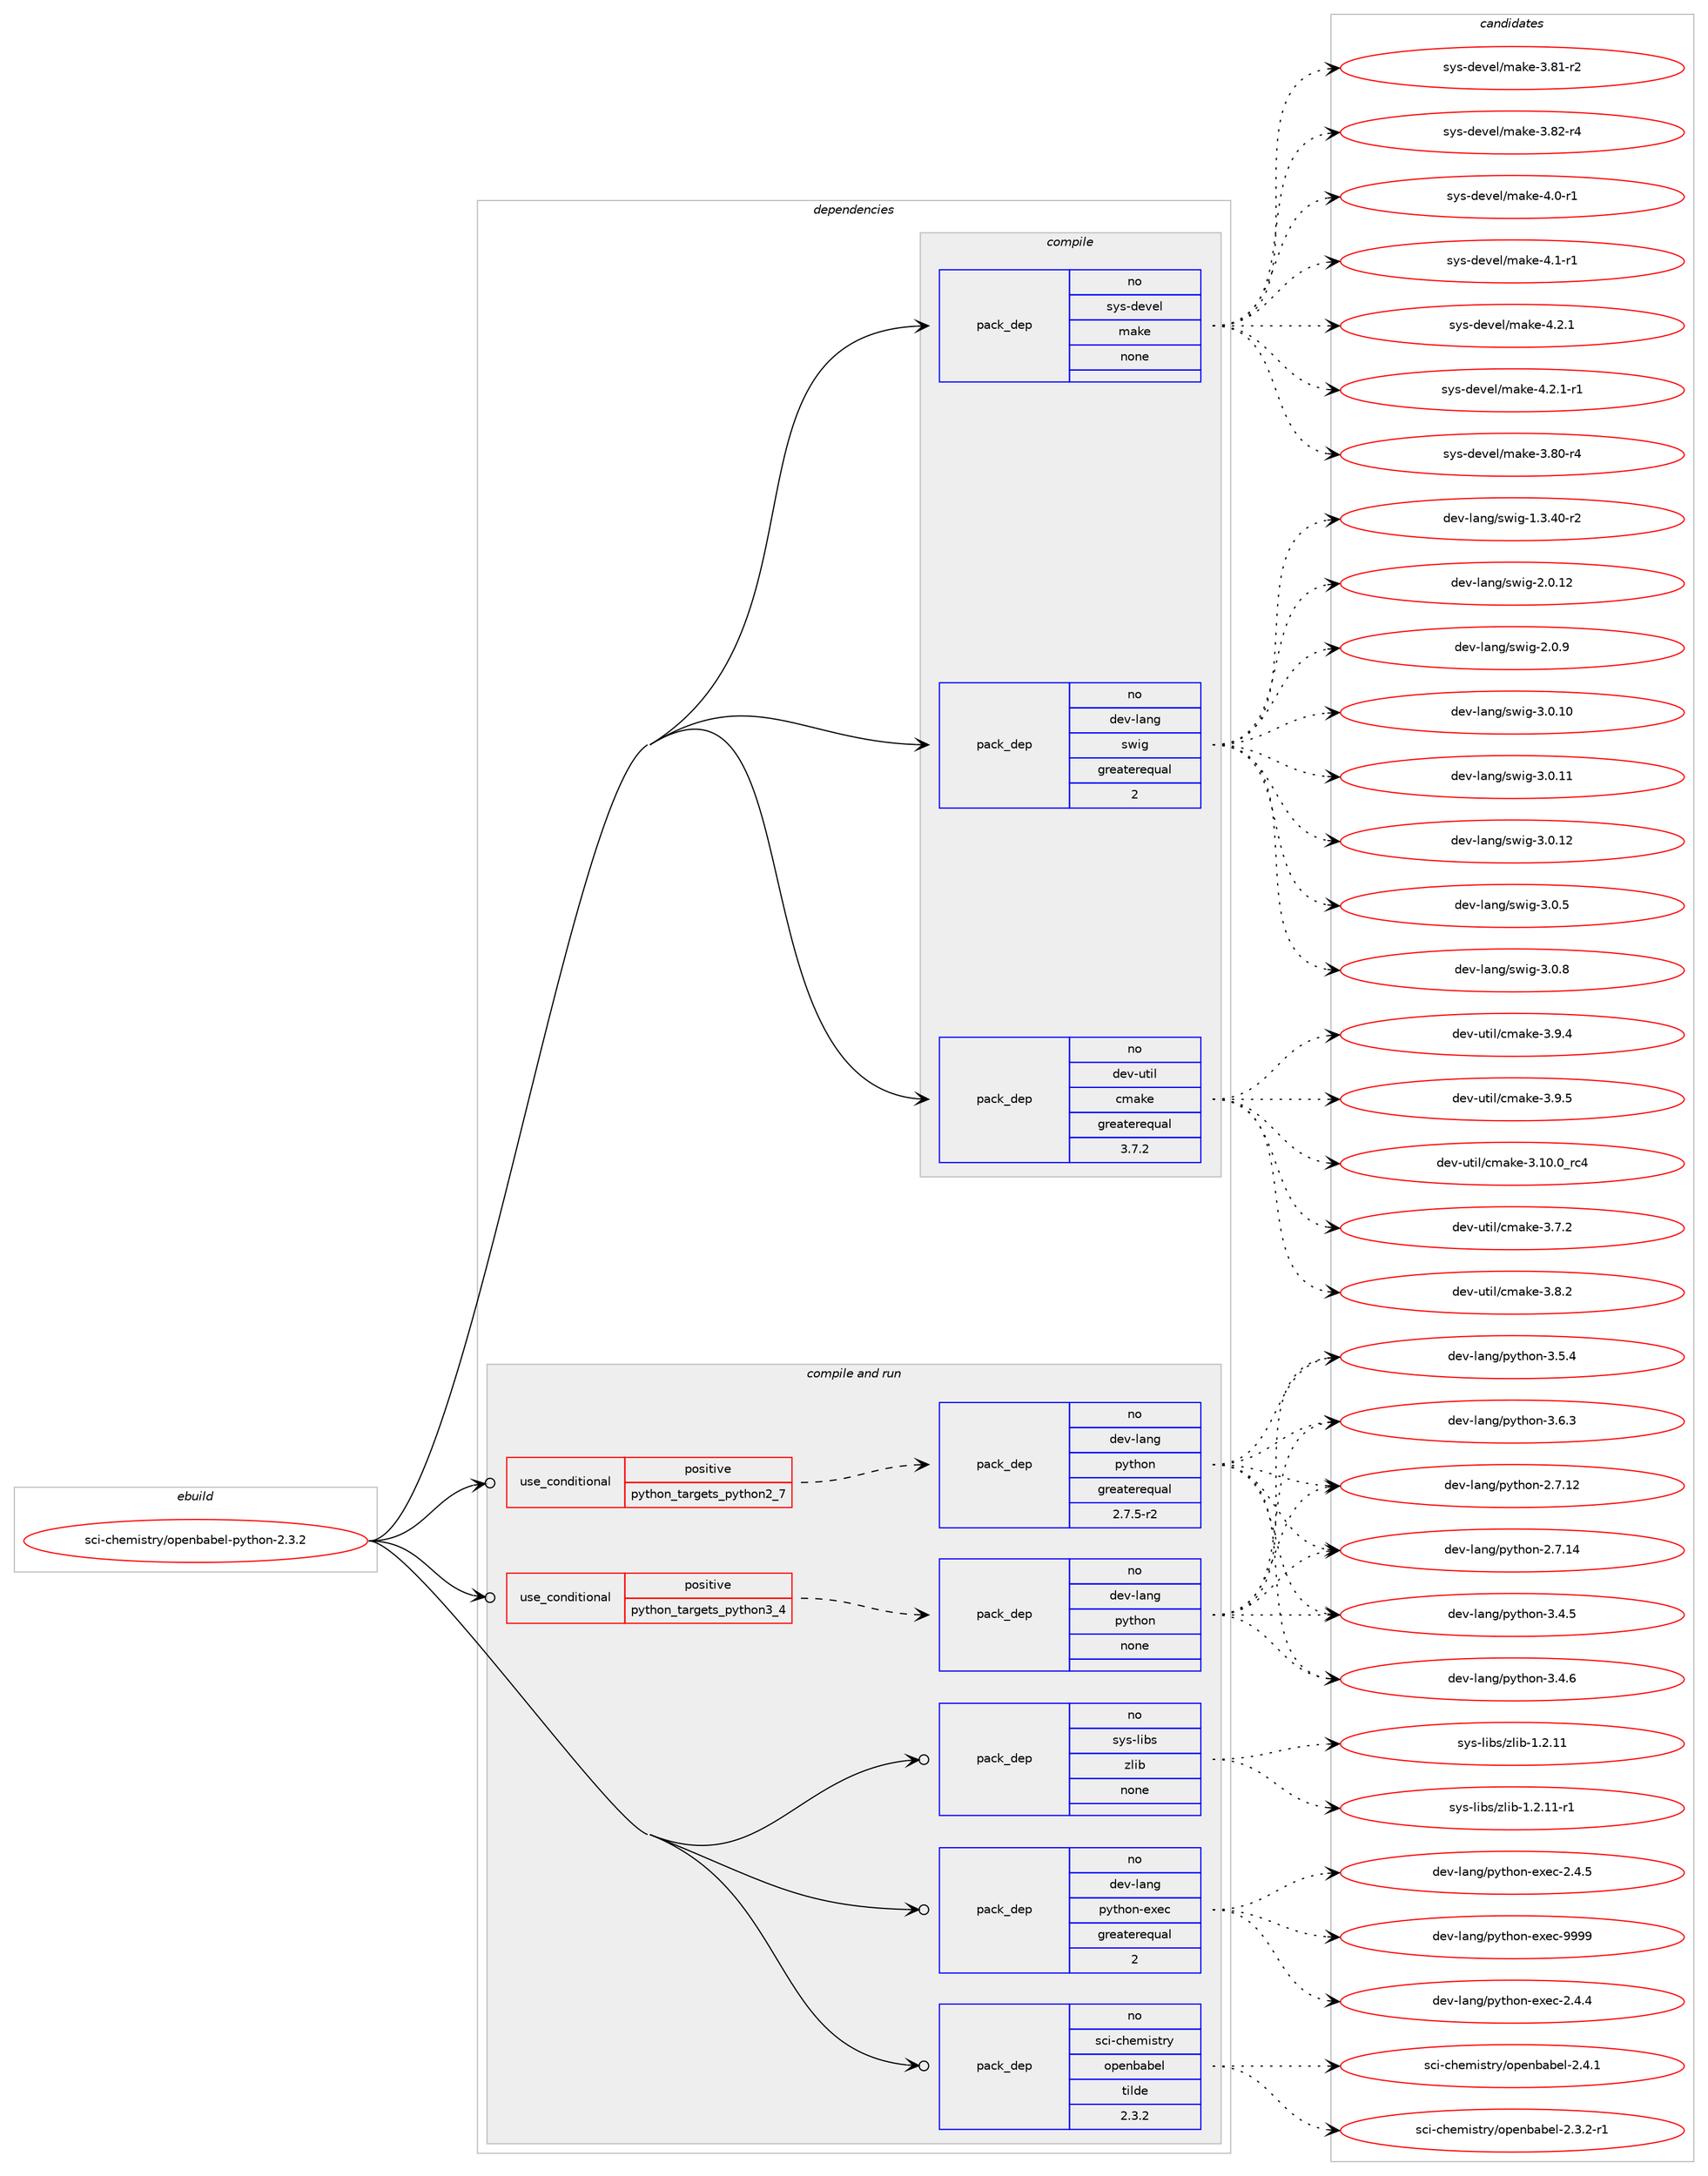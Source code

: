 digraph prolog {

# *************
# Graph options
# *************

newrank=true;
concentrate=true;
compound=true;
graph [rankdir=LR,fontname=Helvetica,fontsize=10,ranksep=1.5];#, ranksep=2.5, nodesep=0.2];
edge  [arrowhead=vee];
node  [fontname=Helvetica,fontsize=10];

# **********
# The ebuild
# **********

subgraph cluster_leftcol {
color=gray;
rank=same;
label=<<i>ebuild</i>>;
id [label="sci-chemistry/openbabel-python-2.3.2", color=red, width=4, href="../sci-chemistry/openbabel-python-2.3.2.svg"];
}

# ****************
# The dependencies
# ****************

subgraph cluster_midcol {
color=gray;
label=<<i>dependencies</i>>;
subgraph cluster_compile {
fillcolor="#eeeeee";
style=filled;
label=<<i>compile</i>>;
subgraph pack329376 {
dependency446842 [label=<<TABLE BORDER="0" CELLBORDER="1" CELLSPACING="0" CELLPADDING="4" WIDTH="220"><TR><TD ROWSPAN="6" CELLPADDING="30">pack_dep</TD></TR><TR><TD WIDTH="110">no</TD></TR><TR><TD>dev-lang</TD></TR><TR><TD>swig</TD></TR><TR><TD>greaterequal</TD></TR><TR><TD>2</TD></TR></TABLE>>, shape=none, color=blue];
}
id:e -> dependency446842:w [weight=20,style="solid",arrowhead="vee"];
subgraph pack329377 {
dependency446843 [label=<<TABLE BORDER="0" CELLBORDER="1" CELLSPACING="0" CELLPADDING="4" WIDTH="220"><TR><TD ROWSPAN="6" CELLPADDING="30">pack_dep</TD></TR><TR><TD WIDTH="110">no</TD></TR><TR><TD>dev-util</TD></TR><TR><TD>cmake</TD></TR><TR><TD>greaterequal</TD></TR><TR><TD>3.7.2</TD></TR></TABLE>>, shape=none, color=blue];
}
id:e -> dependency446843:w [weight=20,style="solid",arrowhead="vee"];
subgraph pack329378 {
dependency446844 [label=<<TABLE BORDER="0" CELLBORDER="1" CELLSPACING="0" CELLPADDING="4" WIDTH="220"><TR><TD ROWSPAN="6" CELLPADDING="30">pack_dep</TD></TR><TR><TD WIDTH="110">no</TD></TR><TR><TD>sys-devel</TD></TR><TR><TD>make</TD></TR><TR><TD>none</TD></TR><TR><TD></TD></TR></TABLE>>, shape=none, color=blue];
}
id:e -> dependency446844:w [weight=20,style="solid",arrowhead="vee"];
}
subgraph cluster_compileandrun {
fillcolor="#eeeeee";
style=filled;
label=<<i>compile and run</i>>;
subgraph cond109690 {
dependency446845 [label=<<TABLE BORDER="0" CELLBORDER="1" CELLSPACING="0" CELLPADDING="4"><TR><TD ROWSPAN="3" CELLPADDING="10">use_conditional</TD></TR><TR><TD>positive</TD></TR><TR><TD>python_targets_python2_7</TD></TR></TABLE>>, shape=none, color=red];
subgraph pack329379 {
dependency446846 [label=<<TABLE BORDER="0" CELLBORDER="1" CELLSPACING="0" CELLPADDING="4" WIDTH="220"><TR><TD ROWSPAN="6" CELLPADDING="30">pack_dep</TD></TR><TR><TD WIDTH="110">no</TD></TR><TR><TD>dev-lang</TD></TR><TR><TD>python</TD></TR><TR><TD>greaterequal</TD></TR><TR><TD>2.7.5-r2</TD></TR></TABLE>>, shape=none, color=blue];
}
dependency446845:e -> dependency446846:w [weight=20,style="dashed",arrowhead="vee"];
}
id:e -> dependency446845:w [weight=20,style="solid",arrowhead="odotvee"];
subgraph cond109691 {
dependency446847 [label=<<TABLE BORDER="0" CELLBORDER="1" CELLSPACING="0" CELLPADDING="4"><TR><TD ROWSPAN="3" CELLPADDING="10">use_conditional</TD></TR><TR><TD>positive</TD></TR><TR><TD>python_targets_python3_4</TD></TR></TABLE>>, shape=none, color=red];
subgraph pack329380 {
dependency446848 [label=<<TABLE BORDER="0" CELLBORDER="1" CELLSPACING="0" CELLPADDING="4" WIDTH="220"><TR><TD ROWSPAN="6" CELLPADDING="30">pack_dep</TD></TR><TR><TD WIDTH="110">no</TD></TR><TR><TD>dev-lang</TD></TR><TR><TD>python</TD></TR><TR><TD>none</TD></TR><TR><TD></TD></TR></TABLE>>, shape=none, color=blue];
}
dependency446847:e -> dependency446848:w [weight=20,style="dashed",arrowhead="vee"];
}
id:e -> dependency446847:w [weight=20,style="solid",arrowhead="odotvee"];
subgraph pack329381 {
dependency446849 [label=<<TABLE BORDER="0" CELLBORDER="1" CELLSPACING="0" CELLPADDING="4" WIDTH="220"><TR><TD ROWSPAN="6" CELLPADDING="30">pack_dep</TD></TR><TR><TD WIDTH="110">no</TD></TR><TR><TD>dev-lang</TD></TR><TR><TD>python-exec</TD></TR><TR><TD>greaterequal</TD></TR><TR><TD>2</TD></TR></TABLE>>, shape=none, color=blue];
}
id:e -> dependency446849:w [weight=20,style="solid",arrowhead="odotvee"];
subgraph pack329382 {
dependency446850 [label=<<TABLE BORDER="0" CELLBORDER="1" CELLSPACING="0" CELLPADDING="4" WIDTH="220"><TR><TD ROWSPAN="6" CELLPADDING="30">pack_dep</TD></TR><TR><TD WIDTH="110">no</TD></TR><TR><TD>sci-chemistry</TD></TR><TR><TD>openbabel</TD></TR><TR><TD>tilde</TD></TR><TR><TD>2.3.2</TD></TR></TABLE>>, shape=none, color=blue];
}
id:e -> dependency446850:w [weight=20,style="solid",arrowhead="odotvee"];
subgraph pack329383 {
dependency446851 [label=<<TABLE BORDER="0" CELLBORDER="1" CELLSPACING="0" CELLPADDING="4" WIDTH="220"><TR><TD ROWSPAN="6" CELLPADDING="30">pack_dep</TD></TR><TR><TD WIDTH="110">no</TD></TR><TR><TD>sys-libs</TD></TR><TR><TD>zlib</TD></TR><TR><TD>none</TD></TR><TR><TD></TD></TR></TABLE>>, shape=none, color=blue];
}
id:e -> dependency446851:w [weight=20,style="solid",arrowhead="odotvee"];
}
subgraph cluster_run {
fillcolor="#eeeeee";
style=filled;
label=<<i>run</i>>;
}
}

# **************
# The candidates
# **************

subgraph cluster_choices {
rank=same;
color=gray;
label=<<i>candidates</i>>;

subgraph choice329376 {
color=black;
nodesep=1;
choice100101118451089711010347115119105103454946514652484511450 [label="dev-lang/swig-1.3.40-r2", color=red, width=4,href="../dev-lang/swig-1.3.40-r2.svg"];
choice10010111845108971101034711511910510345504648464950 [label="dev-lang/swig-2.0.12", color=red, width=4,href="../dev-lang/swig-2.0.12.svg"];
choice100101118451089711010347115119105103455046484657 [label="dev-lang/swig-2.0.9", color=red, width=4,href="../dev-lang/swig-2.0.9.svg"];
choice10010111845108971101034711511910510345514648464948 [label="dev-lang/swig-3.0.10", color=red, width=4,href="../dev-lang/swig-3.0.10.svg"];
choice10010111845108971101034711511910510345514648464949 [label="dev-lang/swig-3.0.11", color=red, width=4,href="../dev-lang/swig-3.0.11.svg"];
choice10010111845108971101034711511910510345514648464950 [label="dev-lang/swig-3.0.12", color=red, width=4,href="../dev-lang/swig-3.0.12.svg"];
choice100101118451089711010347115119105103455146484653 [label="dev-lang/swig-3.0.5", color=red, width=4,href="../dev-lang/swig-3.0.5.svg"];
choice100101118451089711010347115119105103455146484656 [label="dev-lang/swig-3.0.8", color=red, width=4,href="../dev-lang/swig-3.0.8.svg"];
dependency446842:e -> choice100101118451089711010347115119105103454946514652484511450:w [style=dotted,weight="100"];
dependency446842:e -> choice10010111845108971101034711511910510345504648464950:w [style=dotted,weight="100"];
dependency446842:e -> choice100101118451089711010347115119105103455046484657:w [style=dotted,weight="100"];
dependency446842:e -> choice10010111845108971101034711511910510345514648464948:w [style=dotted,weight="100"];
dependency446842:e -> choice10010111845108971101034711511910510345514648464949:w [style=dotted,weight="100"];
dependency446842:e -> choice10010111845108971101034711511910510345514648464950:w [style=dotted,weight="100"];
dependency446842:e -> choice100101118451089711010347115119105103455146484653:w [style=dotted,weight="100"];
dependency446842:e -> choice100101118451089711010347115119105103455146484656:w [style=dotted,weight="100"];
}
subgraph choice329377 {
color=black;
nodesep=1;
choice1001011184511711610510847991099710710145514649484648951149952 [label="dev-util/cmake-3.10.0_rc4", color=red, width=4,href="../dev-util/cmake-3.10.0_rc4.svg"];
choice10010111845117116105108479910997107101455146554650 [label="dev-util/cmake-3.7.2", color=red, width=4,href="../dev-util/cmake-3.7.2.svg"];
choice10010111845117116105108479910997107101455146564650 [label="dev-util/cmake-3.8.2", color=red, width=4,href="../dev-util/cmake-3.8.2.svg"];
choice10010111845117116105108479910997107101455146574652 [label="dev-util/cmake-3.9.4", color=red, width=4,href="../dev-util/cmake-3.9.4.svg"];
choice10010111845117116105108479910997107101455146574653 [label="dev-util/cmake-3.9.5", color=red, width=4,href="../dev-util/cmake-3.9.5.svg"];
dependency446843:e -> choice1001011184511711610510847991099710710145514649484648951149952:w [style=dotted,weight="100"];
dependency446843:e -> choice10010111845117116105108479910997107101455146554650:w [style=dotted,weight="100"];
dependency446843:e -> choice10010111845117116105108479910997107101455146564650:w [style=dotted,weight="100"];
dependency446843:e -> choice10010111845117116105108479910997107101455146574652:w [style=dotted,weight="100"];
dependency446843:e -> choice10010111845117116105108479910997107101455146574653:w [style=dotted,weight="100"];
}
subgraph choice329378 {
color=black;
nodesep=1;
choice11512111545100101118101108471099710710145514656484511452 [label="sys-devel/make-3.80-r4", color=red, width=4,href="../sys-devel/make-3.80-r4.svg"];
choice11512111545100101118101108471099710710145514656494511450 [label="sys-devel/make-3.81-r2", color=red, width=4,href="../sys-devel/make-3.81-r2.svg"];
choice11512111545100101118101108471099710710145514656504511452 [label="sys-devel/make-3.82-r4", color=red, width=4,href="../sys-devel/make-3.82-r4.svg"];
choice115121115451001011181011084710997107101455246484511449 [label="sys-devel/make-4.0-r1", color=red, width=4,href="../sys-devel/make-4.0-r1.svg"];
choice115121115451001011181011084710997107101455246494511449 [label="sys-devel/make-4.1-r1", color=red, width=4,href="../sys-devel/make-4.1-r1.svg"];
choice115121115451001011181011084710997107101455246504649 [label="sys-devel/make-4.2.1", color=red, width=4,href="../sys-devel/make-4.2.1.svg"];
choice1151211154510010111810110847109971071014552465046494511449 [label="sys-devel/make-4.2.1-r1", color=red, width=4,href="../sys-devel/make-4.2.1-r1.svg"];
dependency446844:e -> choice11512111545100101118101108471099710710145514656484511452:w [style=dotted,weight="100"];
dependency446844:e -> choice11512111545100101118101108471099710710145514656494511450:w [style=dotted,weight="100"];
dependency446844:e -> choice11512111545100101118101108471099710710145514656504511452:w [style=dotted,weight="100"];
dependency446844:e -> choice115121115451001011181011084710997107101455246484511449:w [style=dotted,weight="100"];
dependency446844:e -> choice115121115451001011181011084710997107101455246494511449:w [style=dotted,weight="100"];
dependency446844:e -> choice115121115451001011181011084710997107101455246504649:w [style=dotted,weight="100"];
dependency446844:e -> choice1151211154510010111810110847109971071014552465046494511449:w [style=dotted,weight="100"];
}
subgraph choice329379 {
color=black;
nodesep=1;
choice10010111845108971101034711212111610411111045504655464950 [label="dev-lang/python-2.7.12", color=red, width=4,href="../dev-lang/python-2.7.12.svg"];
choice10010111845108971101034711212111610411111045504655464952 [label="dev-lang/python-2.7.14", color=red, width=4,href="../dev-lang/python-2.7.14.svg"];
choice100101118451089711010347112121116104111110455146524653 [label="dev-lang/python-3.4.5", color=red, width=4,href="../dev-lang/python-3.4.5.svg"];
choice100101118451089711010347112121116104111110455146524654 [label="dev-lang/python-3.4.6", color=red, width=4,href="../dev-lang/python-3.4.6.svg"];
choice100101118451089711010347112121116104111110455146534652 [label="dev-lang/python-3.5.4", color=red, width=4,href="../dev-lang/python-3.5.4.svg"];
choice100101118451089711010347112121116104111110455146544651 [label="dev-lang/python-3.6.3", color=red, width=4,href="../dev-lang/python-3.6.3.svg"];
dependency446846:e -> choice10010111845108971101034711212111610411111045504655464950:w [style=dotted,weight="100"];
dependency446846:e -> choice10010111845108971101034711212111610411111045504655464952:w [style=dotted,weight="100"];
dependency446846:e -> choice100101118451089711010347112121116104111110455146524653:w [style=dotted,weight="100"];
dependency446846:e -> choice100101118451089711010347112121116104111110455146524654:w [style=dotted,weight="100"];
dependency446846:e -> choice100101118451089711010347112121116104111110455146534652:w [style=dotted,weight="100"];
dependency446846:e -> choice100101118451089711010347112121116104111110455146544651:w [style=dotted,weight="100"];
}
subgraph choice329380 {
color=black;
nodesep=1;
choice10010111845108971101034711212111610411111045504655464950 [label="dev-lang/python-2.7.12", color=red, width=4,href="../dev-lang/python-2.7.12.svg"];
choice10010111845108971101034711212111610411111045504655464952 [label="dev-lang/python-2.7.14", color=red, width=4,href="../dev-lang/python-2.7.14.svg"];
choice100101118451089711010347112121116104111110455146524653 [label="dev-lang/python-3.4.5", color=red, width=4,href="../dev-lang/python-3.4.5.svg"];
choice100101118451089711010347112121116104111110455146524654 [label="dev-lang/python-3.4.6", color=red, width=4,href="../dev-lang/python-3.4.6.svg"];
choice100101118451089711010347112121116104111110455146534652 [label="dev-lang/python-3.5.4", color=red, width=4,href="../dev-lang/python-3.5.4.svg"];
choice100101118451089711010347112121116104111110455146544651 [label="dev-lang/python-3.6.3", color=red, width=4,href="../dev-lang/python-3.6.3.svg"];
dependency446848:e -> choice10010111845108971101034711212111610411111045504655464950:w [style=dotted,weight="100"];
dependency446848:e -> choice10010111845108971101034711212111610411111045504655464952:w [style=dotted,weight="100"];
dependency446848:e -> choice100101118451089711010347112121116104111110455146524653:w [style=dotted,weight="100"];
dependency446848:e -> choice100101118451089711010347112121116104111110455146524654:w [style=dotted,weight="100"];
dependency446848:e -> choice100101118451089711010347112121116104111110455146534652:w [style=dotted,weight="100"];
dependency446848:e -> choice100101118451089711010347112121116104111110455146544651:w [style=dotted,weight="100"];
}
subgraph choice329381 {
color=black;
nodesep=1;
choice1001011184510897110103471121211161041111104510112010199455046524652 [label="dev-lang/python-exec-2.4.4", color=red, width=4,href="../dev-lang/python-exec-2.4.4.svg"];
choice1001011184510897110103471121211161041111104510112010199455046524653 [label="dev-lang/python-exec-2.4.5", color=red, width=4,href="../dev-lang/python-exec-2.4.5.svg"];
choice10010111845108971101034711212111610411111045101120101994557575757 [label="dev-lang/python-exec-9999", color=red, width=4,href="../dev-lang/python-exec-9999.svg"];
dependency446849:e -> choice1001011184510897110103471121211161041111104510112010199455046524652:w [style=dotted,weight="100"];
dependency446849:e -> choice1001011184510897110103471121211161041111104510112010199455046524653:w [style=dotted,weight="100"];
dependency446849:e -> choice10010111845108971101034711212111610411111045101120101994557575757:w [style=dotted,weight="100"];
}
subgraph choice329382 {
color=black;
nodesep=1;
choice115991054599104101109105115116114121471111121011109897981011084550465146504511449 [label="sci-chemistry/openbabel-2.3.2-r1", color=red, width=4,href="../sci-chemistry/openbabel-2.3.2-r1.svg"];
choice11599105459910410110910511511611412147111112101110989798101108455046524649 [label="sci-chemistry/openbabel-2.4.1", color=red, width=4,href="../sci-chemistry/openbabel-2.4.1.svg"];
dependency446850:e -> choice115991054599104101109105115116114121471111121011109897981011084550465146504511449:w [style=dotted,weight="100"];
dependency446850:e -> choice11599105459910410110910511511611412147111112101110989798101108455046524649:w [style=dotted,weight="100"];
}
subgraph choice329383 {
color=black;
nodesep=1;
choice1151211154510810598115471221081059845494650464949 [label="sys-libs/zlib-1.2.11", color=red, width=4,href="../sys-libs/zlib-1.2.11.svg"];
choice11512111545108105981154712210810598454946504649494511449 [label="sys-libs/zlib-1.2.11-r1", color=red, width=4,href="../sys-libs/zlib-1.2.11-r1.svg"];
dependency446851:e -> choice1151211154510810598115471221081059845494650464949:w [style=dotted,weight="100"];
dependency446851:e -> choice11512111545108105981154712210810598454946504649494511449:w [style=dotted,weight="100"];
}
}

}
